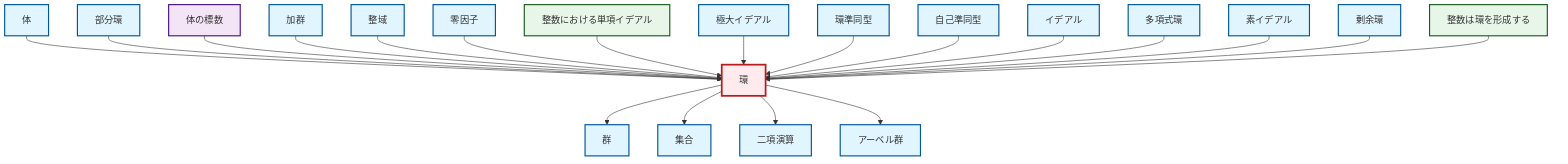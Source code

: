 graph TD
    classDef definition fill:#e1f5fe,stroke:#01579b,stroke-width:2px
    classDef theorem fill:#f3e5f5,stroke:#4a148c,stroke-width:2px
    classDef axiom fill:#fff3e0,stroke:#e65100,stroke-width:2px
    classDef example fill:#e8f5e9,stroke:#1b5e20,stroke-width:2px
    classDef current fill:#ffebee,stroke:#b71c1c,stroke-width:3px
    def-set["集合"]:::definition
    def-abelian-group["アーベル群"]:::definition
    def-binary-operation["二項演算"]:::definition
    def-integral-domain["整域"]:::definition
    ex-integers-ring["整数は環を形成する"]:::example
    def-ideal["イデアル"]:::definition
    def-ring-homomorphism["環準同型"]:::definition
    def-prime-ideal["素イデアル"]:::definition
    def-maximal-ideal["極大イデアル"]:::definition
    def-module["加群"]:::definition
    def-zero-divisor["零因子"]:::definition
    ex-principal-ideal["整数における単項イデアル"]:::example
    def-group["群"]:::definition
    def-quotient-ring["剰余環"]:::definition
    def-ring["環"]:::definition
    def-endomorphism["自己準同型"]:::definition
    thm-field-characteristic["体の標数"]:::theorem
    def-subring["部分環"]:::definition
    def-field["体"]:::definition
    def-polynomial-ring["多項式環"]:::definition
    def-ring --> def-group
    def-field --> def-ring
    def-subring --> def-ring
    thm-field-characteristic --> def-ring
    def-ring --> def-set
    def-module --> def-ring
    def-ring --> def-binary-operation
    def-integral-domain --> def-ring
    def-zero-divisor --> def-ring
    ex-principal-ideal --> def-ring
    def-ring --> def-abelian-group
    def-maximal-ideal --> def-ring
    def-ring-homomorphism --> def-ring
    def-endomorphism --> def-ring
    def-ideal --> def-ring
    def-polynomial-ring --> def-ring
    def-prime-ideal --> def-ring
    def-quotient-ring --> def-ring
    ex-integers-ring --> def-ring
    class def-ring current
